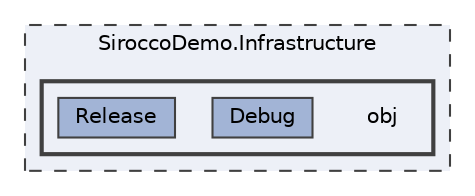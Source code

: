 digraph "SiroccoDemo.Infrastructure/obj"
{
 // LATEX_PDF_SIZE
  bgcolor="transparent";
  edge [fontname=Helvetica,fontsize=10,labelfontname=Helvetica,labelfontsize=10];
  node [fontname=Helvetica,fontsize=10,shape=box,height=0.2,width=0.4];
  compound=true
  subgraph clusterdir_0505c470e76dffc5e353dd24c49e3aa3 {
    graph [ bgcolor="#edf0f7", pencolor="grey25", label="SiroccoDemo.Infrastructure", fontname=Helvetica,fontsize=10 style="filled,dashed", URL="dir_0505c470e76dffc5e353dd24c49e3aa3.html",tooltip=""]
  subgraph clusterdir_74da317eb0a0d64b447d679f30108912 {
    graph [ bgcolor="#edf0f7", pencolor="grey25", label="", fontname=Helvetica,fontsize=10 style="filled,bold", URL="dir_74da317eb0a0d64b447d679f30108912.html",tooltip=""]
    dir_74da317eb0a0d64b447d679f30108912 [shape=plaintext, label="obj"];
  dir_592102bee3d3af9171e5cdaf1e29f920 [label="Debug", fillcolor="#a2b4d6", color="grey25", style="filled", URL="dir_592102bee3d3af9171e5cdaf1e29f920.html",tooltip=""];
  dir_f3c5c732bd01a4616886355baddb0e3d [label="Release", fillcolor="#a2b4d6", color="grey25", style="filled", URL="dir_f3c5c732bd01a4616886355baddb0e3d.html",tooltip=""];
  }
  }
}
